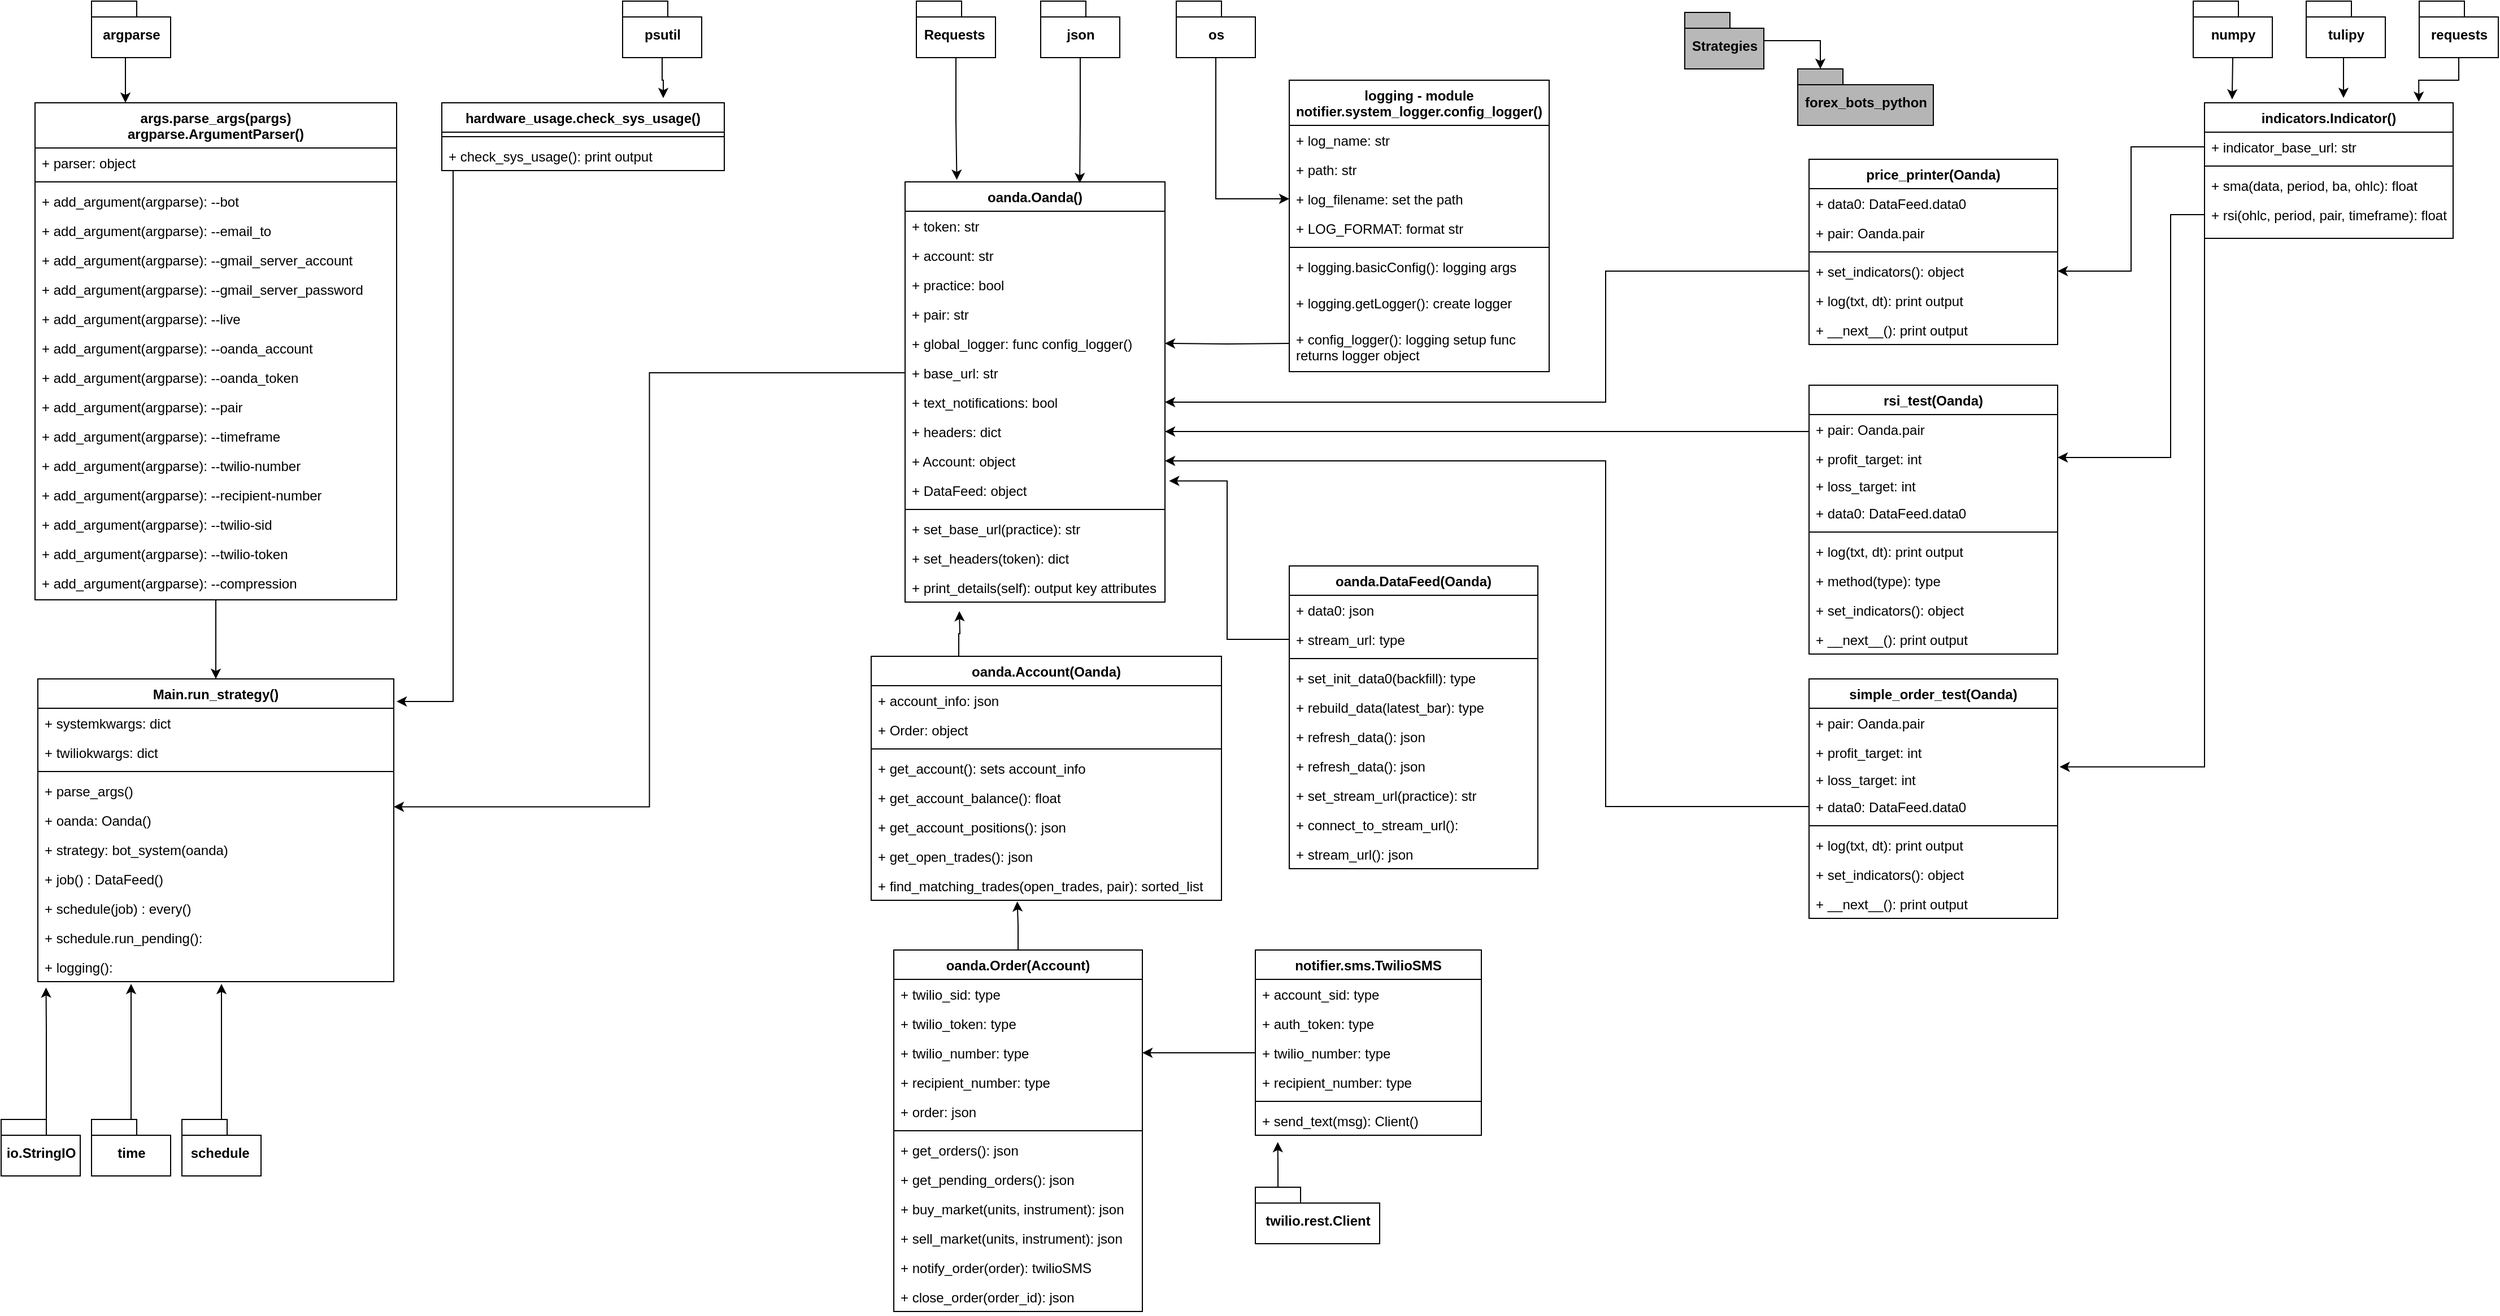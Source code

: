 <mxfile version="14.6.3" type="google"><diagram id="C5RBs43oDa-KdzZeNtuy" name="Page-1"><mxGraphModel dx="2556" dy="1050" grid="1" gridSize="10" guides="1" tooltips="1" connect="1" arrows="1" fold="1" page="1" pageScale="1" pageWidth="2336" pageHeight="1654" math="0" shadow="0"><root><mxCell id="WIyWlLk6GJQsqaUBKTNV-0"/><mxCell id="WIyWlLk6GJQsqaUBKTNV-1" parent="WIyWlLk6GJQsqaUBKTNV-0"/><mxCell id="vOyI57bqwgSprz76IEho-1" value="oanda.Oanda()" style="swimlane;fontStyle=1;align=center;verticalAlign=top;childLayout=stackLayout;horizontal=1;startSize=26;horizontalStack=0;resizeParent=1;resizeParentMax=0;resizeLast=0;collapsible=1;marginBottom=0;" vertex="1" parent="WIyWlLk6GJQsqaUBKTNV-1"><mxGeometry x="840" y="250" width="230" height="372" as="geometry"/></mxCell><mxCell id="vOyI57bqwgSprz76IEho-2" value="+ token: str" style="text;strokeColor=none;fillColor=none;align=left;verticalAlign=top;spacingLeft=4;spacingRight=4;overflow=hidden;rotatable=0;points=[[0,0.5],[1,0.5]];portConstraint=eastwest;" vertex="1" parent="vOyI57bqwgSprz76IEho-1"><mxGeometry y="26" width="230" height="26" as="geometry"/></mxCell><mxCell id="vOyI57bqwgSprz76IEho-5" value="+ account: str" style="text;strokeColor=none;fillColor=none;align=left;verticalAlign=top;spacingLeft=4;spacingRight=4;overflow=hidden;rotatable=0;points=[[0,0.5],[1,0.5]];portConstraint=eastwest;" vertex="1" parent="vOyI57bqwgSprz76IEho-1"><mxGeometry y="52" width="230" height="26" as="geometry"/></mxCell><mxCell id="vOyI57bqwgSprz76IEho-6" value="+ practice: bool" style="text;strokeColor=none;fillColor=none;align=left;verticalAlign=top;spacingLeft=4;spacingRight=4;overflow=hidden;rotatable=0;points=[[0,0.5],[1,0.5]];portConstraint=eastwest;" vertex="1" parent="vOyI57bqwgSprz76IEho-1"><mxGeometry y="78" width="230" height="26" as="geometry"/></mxCell><mxCell id="vOyI57bqwgSprz76IEho-7" value="+ pair: str" style="text;strokeColor=none;fillColor=none;align=left;verticalAlign=top;spacingLeft=4;spacingRight=4;overflow=hidden;rotatable=0;points=[[0,0.5],[1,0.5]];portConstraint=eastwest;" vertex="1" parent="vOyI57bqwgSprz76IEho-1"><mxGeometry y="104" width="230" height="26" as="geometry"/></mxCell><mxCell id="vOyI57bqwgSprz76IEho-8" value="+ global_logger: func config_logger()" style="text;strokeColor=none;fillColor=none;align=left;verticalAlign=top;spacingLeft=4;spacingRight=4;overflow=hidden;rotatable=0;points=[[0,0.5],[1,0.5]];portConstraint=eastwest;" vertex="1" parent="vOyI57bqwgSprz76IEho-1"><mxGeometry y="130" width="230" height="26" as="geometry"/></mxCell><mxCell id="vOyI57bqwgSprz76IEho-9" value="+ base_url: str" style="text;strokeColor=none;fillColor=none;align=left;verticalAlign=top;spacingLeft=4;spacingRight=4;overflow=hidden;rotatable=0;points=[[0,0.5],[1,0.5]];portConstraint=eastwest;" vertex="1" parent="vOyI57bqwgSprz76IEho-1"><mxGeometry y="156" width="230" height="26" as="geometry"/></mxCell><mxCell id="vOyI57bqwgSprz76IEho-49" value="+ text_notifications: bool" style="text;strokeColor=none;fillColor=none;align=left;verticalAlign=top;spacingLeft=4;spacingRight=4;overflow=hidden;rotatable=0;points=[[0,0.5],[1,0.5]];portConstraint=eastwest;" vertex="1" parent="vOyI57bqwgSprz76IEho-1"><mxGeometry y="182" width="230" height="26" as="geometry"/></mxCell><mxCell id="vOyI57bqwgSprz76IEho-12" value="+ headers: dict" style="text;strokeColor=none;fillColor=none;align=left;verticalAlign=top;spacingLeft=4;spacingRight=4;overflow=hidden;rotatable=0;points=[[0,0.5],[1,0.5]];portConstraint=eastwest;" vertex="1" parent="vOyI57bqwgSprz76IEho-1"><mxGeometry y="208" width="230" height="26" as="geometry"/></mxCell><mxCell id="vOyI57bqwgSprz76IEho-13" value="+ Account: object" style="text;strokeColor=none;fillColor=none;align=left;verticalAlign=top;spacingLeft=4;spacingRight=4;overflow=hidden;rotatable=0;points=[[0,0.5],[1,0.5]];portConstraint=eastwest;" vertex="1" parent="vOyI57bqwgSprz76IEho-1"><mxGeometry y="234" width="230" height="26" as="geometry"/></mxCell><mxCell id="vOyI57bqwgSprz76IEho-14" value="+ DataFeed: object" style="text;strokeColor=none;fillColor=none;align=left;verticalAlign=top;spacingLeft=4;spacingRight=4;overflow=hidden;rotatable=0;points=[[0,0.5],[1,0.5]];portConstraint=eastwest;" vertex="1" parent="vOyI57bqwgSprz76IEho-1"><mxGeometry y="260" width="230" height="26" as="geometry"/></mxCell><mxCell id="vOyI57bqwgSprz76IEho-3" value="" style="line;strokeWidth=1;fillColor=none;align=left;verticalAlign=middle;spacingTop=-1;spacingLeft=3;spacingRight=3;rotatable=0;labelPosition=right;points=[];portConstraint=eastwest;" vertex="1" parent="vOyI57bqwgSprz76IEho-1"><mxGeometry y="286" width="230" height="8" as="geometry"/></mxCell><mxCell id="vOyI57bqwgSprz76IEho-4" value="+ set_base_url(practice): str" style="text;strokeColor=none;fillColor=none;align=left;verticalAlign=top;spacingLeft=4;spacingRight=4;overflow=hidden;rotatable=0;points=[[0,0.5],[1,0.5]];portConstraint=eastwest;" vertex="1" parent="vOyI57bqwgSprz76IEho-1"><mxGeometry y="294" width="230" height="26" as="geometry"/></mxCell><mxCell id="vOyI57bqwgSprz76IEho-10" value="+ set_headers(token): dict" style="text;strokeColor=none;fillColor=none;align=left;verticalAlign=top;spacingLeft=4;spacingRight=4;overflow=hidden;rotatable=0;points=[[0,0.5],[1,0.5]];portConstraint=eastwest;" vertex="1" parent="vOyI57bqwgSprz76IEho-1"><mxGeometry y="320" width="230" height="26" as="geometry"/></mxCell><mxCell id="vOyI57bqwgSprz76IEho-11" value="+ print_details(self): output key attributes " style="text;strokeColor=none;fillColor=none;align=left;verticalAlign=top;spacingLeft=4;spacingRight=4;overflow=hidden;rotatable=0;points=[[0,0.5],[1,0.5]];portConstraint=eastwest;" vertex="1" parent="vOyI57bqwgSprz76IEho-1"><mxGeometry y="346" width="230" height="26" as="geometry"/></mxCell><mxCell id="vOyI57bqwgSprz76IEho-60" style="edgeStyle=orthogonalEdgeStyle;rounded=0;orthogonalLoop=1;jettySize=auto;html=1;entryX=0.199;entryY=-0.005;entryDx=0;entryDy=0;entryPerimeter=0;" edge="1" parent="WIyWlLk6GJQsqaUBKTNV-1" source="vOyI57bqwgSprz76IEho-15" target="vOyI57bqwgSprz76IEho-1"><mxGeometry relative="1" as="geometry"/></mxCell><mxCell id="vOyI57bqwgSprz76IEho-15" value="Requests&amp;nbsp;" style="shape=folder;fontStyle=1;spacingTop=10;tabWidth=40;tabHeight=14;tabPosition=left;html=1;" vertex="1" parent="WIyWlLk6GJQsqaUBKTNV-1"><mxGeometry x="850" y="90" width="70" height="50" as="geometry"/></mxCell><mxCell id="vOyI57bqwgSprz76IEho-59" style="edgeStyle=orthogonalEdgeStyle;rounded=0;orthogonalLoop=1;jettySize=auto;html=1;exitX=0.5;exitY=1;exitDx=0;exitDy=0;exitPerimeter=0;entryX=0.672;entryY=0.003;entryDx=0;entryDy=0;entryPerimeter=0;" edge="1" parent="WIyWlLk6GJQsqaUBKTNV-1" source="vOyI57bqwgSprz76IEho-17" target="vOyI57bqwgSprz76IEho-1"><mxGeometry relative="1" as="geometry"/></mxCell><mxCell id="vOyI57bqwgSprz76IEho-17" value="json" style="shape=folder;fontStyle=1;spacingTop=10;tabWidth=40;tabHeight=14;tabPosition=left;html=1;" vertex="1" parent="WIyWlLk6GJQsqaUBKTNV-1"><mxGeometry x="960" y="90" width="70" height="50" as="geometry"/></mxCell><mxCell id="vOyI57bqwgSprz76IEho-18" value="logging - module&#10;notifier.system_logger.config_logger()" style="swimlane;fontStyle=1;align=center;verticalAlign=top;childLayout=stackLayout;horizontal=1;startSize=40;horizontalStack=0;resizeParent=1;resizeParentMax=0;resizeLast=0;collapsible=1;marginBottom=0;" vertex="1" parent="WIyWlLk6GJQsqaUBKTNV-1"><mxGeometry x="1180" y="160" width="230" height="258" as="geometry"/></mxCell><mxCell id="vOyI57bqwgSprz76IEho-19" value="+ log_name: str" style="text;strokeColor=none;fillColor=none;align=left;verticalAlign=top;spacingLeft=4;spacingRight=4;overflow=hidden;rotatable=0;points=[[0,0.5],[1,0.5]];portConstraint=eastwest;" vertex="1" parent="vOyI57bqwgSprz76IEho-18"><mxGeometry y="40" width="230" height="26" as="geometry"/></mxCell><mxCell id="vOyI57bqwgSprz76IEho-22" value="+ path: str" style="text;strokeColor=none;fillColor=none;align=left;verticalAlign=top;spacingLeft=4;spacingRight=4;overflow=hidden;rotatable=0;points=[[0,0.5],[1,0.5]];portConstraint=eastwest;" vertex="1" parent="vOyI57bqwgSprz76IEho-18"><mxGeometry y="66" width="230" height="26" as="geometry"/></mxCell><mxCell id="vOyI57bqwgSprz76IEho-23" value="+ log_filename: set the path" style="text;strokeColor=none;fillColor=none;align=left;verticalAlign=top;spacingLeft=4;spacingRight=4;overflow=hidden;rotatable=0;points=[[0,0.5],[1,0.5]];portConstraint=eastwest;" vertex="1" parent="vOyI57bqwgSprz76IEho-18"><mxGeometry y="92" width="230" height="26" as="geometry"/></mxCell><mxCell id="vOyI57bqwgSprz76IEho-24" value="+ LOG_FORMAT: format str" style="text;strokeColor=none;fillColor=none;align=left;verticalAlign=top;spacingLeft=4;spacingRight=4;overflow=hidden;rotatable=0;points=[[0,0.5],[1,0.5]];portConstraint=eastwest;" vertex="1" parent="vOyI57bqwgSprz76IEho-18"><mxGeometry y="118" width="230" height="26" as="geometry"/></mxCell><mxCell id="vOyI57bqwgSprz76IEho-20" value="" style="line;strokeWidth=1;fillColor=none;align=left;verticalAlign=middle;spacingTop=-1;spacingLeft=3;spacingRight=3;rotatable=0;labelPosition=right;points=[];portConstraint=eastwest;" vertex="1" parent="vOyI57bqwgSprz76IEho-18"><mxGeometry y="144" width="230" height="8" as="geometry"/></mxCell><mxCell id="vOyI57bqwgSprz76IEho-21" value="+ logging.basicConfig(): logging args" style="text;strokeColor=none;fillColor=none;align=left;verticalAlign=top;spacingLeft=4;spacingRight=4;overflow=hidden;rotatable=0;points=[[0,0.5],[1,0.5]];portConstraint=eastwest;" vertex="1" parent="vOyI57bqwgSprz76IEho-18"><mxGeometry y="152" width="230" height="32" as="geometry"/></mxCell><mxCell id="vOyI57bqwgSprz76IEho-27" value="+ logging.getLogger(): create logger&#10;" style="text;strokeColor=none;fillColor=none;align=left;verticalAlign=top;spacingLeft=4;spacingRight=4;overflow=hidden;rotatable=0;points=[[0,0.5],[1,0.5]];portConstraint=eastwest;" vertex="1" parent="vOyI57bqwgSprz76IEho-18"><mxGeometry y="184" width="230" height="32" as="geometry"/></mxCell><mxCell id="vOyI57bqwgSprz76IEho-28" value="+ config_logger(): logging setup func&#10;returns logger object&#10;" style="text;strokeColor=none;fillColor=none;align=left;verticalAlign=top;spacingLeft=4;spacingRight=4;overflow=hidden;rotatable=0;points=[[0,0.5],[1,0.5]];portConstraint=eastwest;" vertex="1" parent="vOyI57bqwgSprz76IEho-18"><mxGeometry y="216" width="230" height="42" as="geometry"/></mxCell><mxCell id="vOyI57bqwgSprz76IEho-30" style="edgeStyle=orthogonalEdgeStyle;rounded=0;orthogonalLoop=1;jettySize=auto;html=1;exitX=0.5;exitY=1;exitDx=0;exitDy=0;exitPerimeter=0;entryX=0;entryY=0.5;entryDx=0;entryDy=0;" edge="1" parent="WIyWlLk6GJQsqaUBKTNV-1" source="vOyI57bqwgSprz76IEho-29" target="vOyI57bqwgSprz76IEho-23"><mxGeometry relative="1" as="geometry"/></mxCell><mxCell id="vOyI57bqwgSprz76IEho-29" value="os" style="shape=folder;fontStyle=1;spacingTop=10;tabWidth=40;tabHeight=14;tabPosition=left;html=1;" vertex="1" parent="WIyWlLk6GJQsqaUBKTNV-1"><mxGeometry x="1080" y="90" width="70" height="50" as="geometry"/></mxCell><mxCell id="vOyI57bqwgSprz76IEho-31" style="edgeStyle=orthogonalEdgeStyle;rounded=0;orthogonalLoop=1;jettySize=auto;html=1;entryX=1;entryY=0.5;entryDx=0;entryDy=0;" edge="1" parent="WIyWlLk6GJQsqaUBKTNV-1" target="vOyI57bqwgSprz76IEho-8"><mxGeometry relative="1" as="geometry"><mxPoint x="1180" y="393" as="sourcePoint"/></mxGeometry></mxCell><mxCell id="vOyI57bqwgSprz76IEho-76" style="edgeStyle=orthogonalEdgeStyle;rounded=0;orthogonalLoop=1;jettySize=auto;html=1;exitX=0.25;exitY=0;exitDx=0;exitDy=0;" edge="1" parent="WIyWlLk6GJQsqaUBKTNV-1" source="vOyI57bqwgSprz76IEho-32"><mxGeometry relative="1" as="geometry"><mxPoint x="888" y="630" as="targetPoint"/></mxGeometry></mxCell><mxCell id="vOyI57bqwgSprz76IEho-32" value="oanda.Account(Oanda)" style="swimlane;fontStyle=1;align=center;verticalAlign=top;childLayout=stackLayout;horizontal=1;startSize=26;horizontalStack=0;resizeParent=1;resizeParentMax=0;resizeLast=0;collapsible=1;marginBottom=0;" vertex="1" parent="WIyWlLk6GJQsqaUBKTNV-1"><mxGeometry x="810" y="670" width="310" height="216" as="geometry"/></mxCell><mxCell id="vOyI57bqwgSprz76IEho-33" value="+ account_info: json" style="text;strokeColor=none;fillColor=none;align=left;verticalAlign=top;spacingLeft=4;spacingRight=4;overflow=hidden;rotatable=0;points=[[0,0.5],[1,0.5]];portConstraint=eastwest;" vertex="1" parent="vOyI57bqwgSprz76IEho-32"><mxGeometry y="26" width="310" height="26" as="geometry"/></mxCell><mxCell id="vOyI57bqwgSprz76IEho-43" value="+ Order: object" style="text;strokeColor=none;fillColor=none;align=left;verticalAlign=top;spacingLeft=4;spacingRight=4;overflow=hidden;rotatable=0;points=[[0,0.5],[1,0.5]];portConstraint=eastwest;" vertex="1" parent="vOyI57bqwgSprz76IEho-32"><mxGeometry y="52" width="310" height="26" as="geometry"/></mxCell><mxCell id="vOyI57bqwgSprz76IEho-34" value="" style="line;strokeWidth=1;fillColor=none;align=left;verticalAlign=middle;spacingTop=-1;spacingLeft=3;spacingRight=3;rotatable=0;labelPosition=right;points=[];portConstraint=eastwest;" vertex="1" parent="vOyI57bqwgSprz76IEho-32"><mxGeometry y="78" width="310" height="8" as="geometry"/></mxCell><mxCell id="vOyI57bqwgSprz76IEho-35" value="+ get_account(): sets account_info" style="text;strokeColor=none;fillColor=none;align=left;verticalAlign=top;spacingLeft=4;spacingRight=4;overflow=hidden;rotatable=0;points=[[0,0.5],[1,0.5]];portConstraint=eastwest;" vertex="1" parent="vOyI57bqwgSprz76IEho-32"><mxGeometry y="86" width="310" height="26" as="geometry"/></mxCell><mxCell id="vOyI57bqwgSprz76IEho-38" value="+ get_account_balance(): float" style="text;strokeColor=none;fillColor=none;align=left;verticalAlign=top;spacingLeft=4;spacingRight=4;overflow=hidden;rotatable=0;points=[[0,0.5],[1,0.5]];portConstraint=eastwest;" vertex="1" parent="vOyI57bqwgSprz76IEho-32"><mxGeometry y="112" width="310" height="26" as="geometry"/></mxCell><mxCell id="vOyI57bqwgSprz76IEho-39" value="+ get_account_positions(): json" style="text;strokeColor=none;fillColor=none;align=left;verticalAlign=top;spacingLeft=4;spacingRight=4;overflow=hidden;rotatable=0;points=[[0,0.5],[1,0.5]];portConstraint=eastwest;" vertex="1" parent="vOyI57bqwgSprz76IEho-32"><mxGeometry y="138" width="310" height="26" as="geometry"/></mxCell><mxCell id="vOyI57bqwgSprz76IEho-40" value="+ get_open_trades(): json" style="text;strokeColor=none;fillColor=none;align=left;verticalAlign=top;spacingLeft=4;spacingRight=4;overflow=hidden;rotatable=0;points=[[0,0.5],[1,0.5]];portConstraint=eastwest;" vertex="1" parent="vOyI57bqwgSprz76IEho-32"><mxGeometry y="164" width="310" height="26" as="geometry"/></mxCell><mxCell id="vOyI57bqwgSprz76IEho-41" value="+ find_matching_trades(open_trades, pair): sorted_list" style="text;strokeColor=none;fillColor=none;align=left;verticalAlign=top;spacingLeft=4;spacingRight=4;overflow=hidden;rotatable=0;points=[[0,0.5],[1,0.5]];portConstraint=eastwest;" vertex="1" parent="vOyI57bqwgSprz76IEho-32"><mxGeometry y="190" width="310" height="26" as="geometry"/></mxCell><mxCell id="vOyI57bqwgSprz76IEho-61" style="edgeStyle=orthogonalEdgeStyle;rounded=0;orthogonalLoop=1;jettySize=auto;html=1;entryX=0.417;entryY=1.038;entryDx=0;entryDy=0;entryPerimeter=0;" edge="1" parent="WIyWlLk6GJQsqaUBKTNV-1" source="vOyI57bqwgSprz76IEho-45" target="vOyI57bqwgSprz76IEho-41"><mxGeometry relative="1" as="geometry"/></mxCell><mxCell id="vOyI57bqwgSprz76IEho-45" value="oanda.Order(Account)" style="swimlane;fontStyle=1;align=center;verticalAlign=top;childLayout=stackLayout;horizontal=1;startSize=26;horizontalStack=0;resizeParent=1;resizeParentMax=0;resizeLast=0;collapsible=1;marginBottom=0;" vertex="1" parent="WIyWlLk6GJQsqaUBKTNV-1"><mxGeometry x="830" y="930" width="220" height="320" as="geometry"/></mxCell><mxCell id="vOyI57bqwgSprz76IEho-46" value="+ twilio_sid: type" style="text;strokeColor=none;fillColor=none;align=left;verticalAlign=top;spacingLeft=4;spacingRight=4;overflow=hidden;rotatable=0;points=[[0,0.5],[1,0.5]];portConstraint=eastwest;" vertex="1" parent="vOyI57bqwgSprz76IEho-45"><mxGeometry y="26" width="220" height="26" as="geometry"/></mxCell><mxCell id="vOyI57bqwgSprz76IEho-50" value="+ twilio_token: type" style="text;strokeColor=none;fillColor=none;align=left;verticalAlign=top;spacingLeft=4;spacingRight=4;overflow=hidden;rotatable=0;points=[[0,0.5],[1,0.5]];portConstraint=eastwest;" vertex="1" parent="vOyI57bqwgSprz76IEho-45"><mxGeometry y="52" width="220" height="26" as="geometry"/></mxCell><mxCell id="vOyI57bqwgSprz76IEho-51" value="+ twilio_number: type" style="text;strokeColor=none;fillColor=none;align=left;verticalAlign=top;spacingLeft=4;spacingRight=4;overflow=hidden;rotatable=0;points=[[0,0.5],[1,0.5]];portConstraint=eastwest;" vertex="1" parent="vOyI57bqwgSprz76IEho-45"><mxGeometry y="78" width="220" height="26" as="geometry"/></mxCell><mxCell id="vOyI57bqwgSprz76IEho-52" value="+ recipient_number: type" style="text;strokeColor=none;fillColor=none;align=left;verticalAlign=top;spacingLeft=4;spacingRight=4;overflow=hidden;rotatable=0;points=[[0,0.5],[1,0.5]];portConstraint=eastwest;" vertex="1" parent="vOyI57bqwgSprz76IEho-45"><mxGeometry y="104" width="220" height="26" as="geometry"/></mxCell><mxCell id="vOyI57bqwgSprz76IEho-53" value="+ order: json" style="text;strokeColor=none;fillColor=none;align=left;verticalAlign=top;spacingLeft=4;spacingRight=4;overflow=hidden;rotatable=0;points=[[0,0.5],[1,0.5]];portConstraint=eastwest;" vertex="1" parent="vOyI57bqwgSprz76IEho-45"><mxGeometry y="130" width="220" height="26" as="geometry"/></mxCell><mxCell id="vOyI57bqwgSprz76IEho-47" value="" style="line;strokeWidth=1;fillColor=none;align=left;verticalAlign=middle;spacingTop=-1;spacingLeft=3;spacingRight=3;rotatable=0;labelPosition=right;points=[];portConstraint=eastwest;" vertex="1" parent="vOyI57bqwgSprz76IEho-45"><mxGeometry y="156" width="220" height="8" as="geometry"/></mxCell><mxCell id="vOyI57bqwgSprz76IEho-48" value="+ get_orders(): json" style="text;strokeColor=none;fillColor=none;align=left;verticalAlign=top;spacingLeft=4;spacingRight=4;overflow=hidden;rotatable=0;points=[[0,0.5],[1,0.5]];portConstraint=eastwest;" vertex="1" parent="vOyI57bqwgSprz76IEho-45"><mxGeometry y="164" width="220" height="26" as="geometry"/></mxCell><mxCell id="vOyI57bqwgSprz76IEho-54" value="+ get_pending_orders(): json" style="text;strokeColor=none;fillColor=none;align=left;verticalAlign=top;spacingLeft=4;spacingRight=4;overflow=hidden;rotatable=0;points=[[0,0.5],[1,0.5]];portConstraint=eastwest;" vertex="1" parent="vOyI57bqwgSprz76IEho-45"><mxGeometry y="190" width="220" height="26" as="geometry"/></mxCell><mxCell id="vOyI57bqwgSprz76IEho-55" value="+ buy_market(units, instrument): json" style="text;strokeColor=none;fillColor=none;align=left;verticalAlign=top;spacingLeft=4;spacingRight=4;overflow=hidden;rotatable=0;points=[[0,0.5],[1,0.5]];portConstraint=eastwest;" vertex="1" parent="vOyI57bqwgSprz76IEho-45"><mxGeometry y="216" width="220" height="26" as="geometry"/></mxCell><mxCell id="vOyI57bqwgSprz76IEho-56" value="+ sell_market(units, instrument): json" style="text;strokeColor=none;fillColor=none;align=left;verticalAlign=top;spacingLeft=4;spacingRight=4;overflow=hidden;rotatable=0;points=[[0,0.5],[1,0.5]];portConstraint=eastwest;" vertex="1" parent="vOyI57bqwgSprz76IEho-45"><mxGeometry y="242" width="220" height="26" as="geometry"/></mxCell><mxCell id="vOyI57bqwgSprz76IEho-57" value="+ notify_order(order): twilioSMS" style="text;strokeColor=none;fillColor=none;align=left;verticalAlign=top;spacingLeft=4;spacingRight=4;overflow=hidden;rotatable=0;points=[[0,0.5],[1,0.5]];portConstraint=eastwest;" vertex="1" parent="vOyI57bqwgSprz76IEho-45"><mxGeometry y="268" width="220" height="26" as="geometry"/></mxCell><mxCell id="vOyI57bqwgSprz76IEho-58" value="+ close_order(order_id): json" style="text;strokeColor=none;fillColor=none;align=left;verticalAlign=top;spacingLeft=4;spacingRight=4;overflow=hidden;rotatable=0;points=[[0,0.5],[1,0.5]];portConstraint=eastwest;" vertex="1" parent="vOyI57bqwgSprz76IEho-45"><mxGeometry y="294" width="220" height="26" as="geometry"/></mxCell><mxCell id="vOyI57bqwgSprz76IEho-62" value="notifier.sms.TwilioSMS" style="swimlane;fontStyle=1;align=center;verticalAlign=top;childLayout=stackLayout;horizontal=1;startSize=26;horizontalStack=0;resizeParent=1;resizeParentMax=0;resizeLast=0;collapsible=1;marginBottom=0;" vertex="1" parent="WIyWlLk6GJQsqaUBKTNV-1"><mxGeometry x="1150" y="930" width="200" height="164" as="geometry"/></mxCell><mxCell id="vOyI57bqwgSprz76IEho-63" value="+ account_sid: type" style="text;strokeColor=none;fillColor=none;align=left;verticalAlign=top;spacingLeft=4;spacingRight=4;overflow=hidden;rotatable=0;points=[[0,0.5],[1,0.5]];portConstraint=eastwest;" vertex="1" parent="vOyI57bqwgSprz76IEho-62"><mxGeometry y="26" width="200" height="26" as="geometry"/></mxCell><mxCell id="vOyI57bqwgSprz76IEho-66" value="+ auth_token: type" style="text;strokeColor=none;fillColor=none;align=left;verticalAlign=top;spacingLeft=4;spacingRight=4;overflow=hidden;rotatable=0;points=[[0,0.5],[1,0.5]];portConstraint=eastwest;" vertex="1" parent="vOyI57bqwgSprz76IEho-62"><mxGeometry y="52" width="200" height="26" as="geometry"/></mxCell><mxCell id="vOyI57bqwgSprz76IEho-67" value="+ twilio_number: type" style="text;strokeColor=none;fillColor=none;align=left;verticalAlign=top;spacingLeft=4;spacingRight=4;overflow=hidden;rotatable=0;points=[[0,0.5],[1,0.5]];portConstraint=eastwest;" vertex="1" parent="vOyI57bqwgSprz76IEho-62"><mxGeometry y="78" width="200" height="26" as="geometry"/></mxCell><mxCell id="vOyI57bqwgSprz76IEho-68" value="+ recipient_number: type" style="text;strokeColor=none;fillColor=none;align=left;verticalAlign=top;spacingLeft=4;spacingRight=4;overflow=hidden;rotatable=0;points=[[0,0.5],[1,0.5]];portConstraint=eastwest;" vertex="1" parent="vOyI57bqwgSprz76IEho-62"><mxGeometry y="104" width="200" height="26" as="geometry"/></mxCell><mxCell id="vOyI57bqwgSprz76IEho-64" value="" style="line;strokeWidth=1;fillColor=none;align=left;verticalAlign=middle;spacingTop=-1;spacingLeft=3;spacingRight=3;rotatable=0;labelPosition=right;points=[];portConstraint=eastwest;" vertex="1" parent="vOyI57bqwgSprz76IEho-62"><mxGeometry y="130" width="200" height="8" as="geometry"/></mxCell><mxCell id="vOyI57bqwgSprz76IEho-65" value="+ send_text(msg): Client()" style="text;strokeColor=none;fillColor=none;align=left;verticalAlign=top;spacingLeft=4;spacingRight=4;overflow=hidden;rotatable=0;points=[[0,0.5],[1,0.5]];portConstraint=eastwest;" vertex="1" parent="vOyI57bqwgSprz76IEho-62"><mxGeometry y="138" width="200" height="26" as="geometry"/></mxCell><mxCell id="vOyI57bqwgSprz76IEho-70" style="edgeStyle=orthogonalEdgeStyle;rounded=0;orthogonalLoop=1;jettySize=auto;html=1;exitX=0;exitY=0;exitDx=20;exitDy=0;exitPerimeter=0;" edge="1" parent="WIyWlLk6GJQsqaUBKTNV-1" source="vOyI57bqwgSprz76IEho-69"><mxGeometry relative="1" as="geometry"><mxPoint x="1169.8" y="1100" as="targetPoint"/></mxGeometry></mxCell><mxCell id="vOyI57bqwgSprz76IEho-69" value="twilio.rest.Client" style="shape=folder;fontStyle=1;spacingTop=10;tabWidth=40;tabHeight=14;tabPosition=left;html=1;" vertex="1" parent="WIyWlLk6GJQsqaUBKTNV-1"><mxGeometry x="1150" y="1140" width="110" height="50" as="geometry"/></mxCell><mxCell id="vOyI57bqwgSprz76IEho-71" style="edgeStyle=orthogonalEdgeStyle;rounded=0;orthogonalLoop=1;jettySize=auto;html=1;entryX=1;entryY=0.5;entryDx=0;entryDy=0;" edge="1" parent="WIyWlLk6GJQsqaUBKTNV-1" source="vOyI57bqwgSprz76IEho-67" target="vOyI57bqwgSprz76IEho-51"><mxGeometry relative="1" as="geometry"/></mxCell><mxCell id="vOyI57bqwgSprz76IEho-72" value="oanda.DataFeed(Oanda)" style="swimlane;fontStyle=1;align=center;verticalAlign=top;childLayout=stackLayout;horizontal=1;startSize=26;horizontalStack=0;resizeParent=1;resizeParentMax=0;resizeLast=0;collapsible=1;marginBottom=0;" vertex="1" parent="WIyWlLk6GJQsqaUBKTNV-1"><mxGeometry x="1180" y="590" width="220" height="268" as="geometry"/></mxCell><mxCell id="vOyI57bqwgSprz76IEho-73" value="+ data0: json" style="text;strokeColor=none;fillColor=none;align=left;verticalAlign=top;spacingLeft=4;spacingRight=4;overflow=hidden;rotatable=0;points=[[0,0.5],[1,0.5]];portConstraint=eastwest;" vertex="1" parent="vOyI57bqwgSprz76IEho-72"><mxGeometry y="26" width="220" height="26" as="geometry"/></mxCell><mxCell id="vOyI57bqwgSprz76IEho-77" value="+ stream_url: type" style="text;strokeColor=none;fillColor=none;align=left;verticalAlign=top;spacingLeft=4;spacingRight=4;overflow=hidden;rotatable=0;points=[[0,0.5],[1,0.5]];portConstraint=eastwest;" vertex="1" parent="vOyI57bqwgSprz76IEho-72"><mxGeometry y="52" width="220" height="26" as="geometry"/></mxCell><mxCell id="vOyI57bqwgSprz76IEho-74" value="" style="line;strokeWidth=1;fillColor=none;align=left;verticalAlign=middle;spacingTop=-1;spacingLeft=3;spacingRight=3;rotatable=0;labelPosition=right;points=[];portConstraint=eastwest;" vertex="1" parent="vOyI57bqwgSprz76IEho-72"><mxGeometry y="78" width="220" height="8" as="geometry"/></mxCell><mxCell id="vOyI57bqwgSprz76IEho-75" value="+ set_init_data0(backfill): type" style="text;strokeColor=none;fillColor=none;align=left;verticalAlign=top;spacingLeft=4;spacingRight=4;overflow=hidden;rotatable=0;points=[[0,0.5],[1,0.5]];portConstraint=eastwest;" vertex="1" parent="vOyI57bqwgSprz76IEho-72"><mxGeometry y="86" width="220" height="26" as="geometry"/></mxCell><mxCell id="vOyI57bqwgSprz76IEho-78" value="+ rebuild_data(latest_bar): type" style="text;strokeColor=none;fillColor=none;align=left;verticalAlign=top;spacingLeft=4;spacingRight=4;overflow=hidden;rotatable=0;points=[[0,0.5],[1,0.5]];portConstraint=eastwest;" vertex="1" parent="vOyI57bqwgSprz76IEho-72"><mxGeometry y="112" width="220" height="26" as="geometry"/></mxCell><mxCell id="vOyI57bqwgSprz76IEho-79" value="+ refresh_data(): json" style="text;strokeColor=none;fillColor=none;align=left;verticalAlign=top;spacingLeft=4;spacingRight=4;overflow=hidden;rotatable=0;points=[[0,0.5],[1,0.5]];portConstraint=eastwest;" vertex="1" parent="vOyI57bqwgSprz76IEho-72"><mxGeometry y="138" width="220" height="26" as="geometry"/></mxCell><mxCell id="vOyI57bqwgSprz76IEho-80" value="+ refresh_data(): json" style="text;strokeColor=none;fillColor=none;align=left;verticalAlign=top;spacingLeft=4;spacingRight=4;overflow=hidden;rotatable=0;points=[[0,0.5],[1,0.5]];portConstraint=eastwest;" vertex="1" parent="vOyI57bqwgSprz76IEho-72"><mxGeometry y="164" width="220" height="26" as="geometry"/></mxCell><mxCell id="vOyI57bqwgSprz76IEho-81" value="+ set_stream_url(practice): str" style="text;strokeColor=none;fillColor=none;align=left;verticalAlign=top;spacingLeft=4;spacingRight=4;overflow=hidden;rotatable=0;points=[[0,0.5],[1,0.5]];portConstraint=eastwest;" vertex="1" parent="vOyI57bqwgSprz76IEho-72"><mxGeometry y="190" width="220" height="26" as="geometry"/></mxCell><mxCell id="vOyI57bqwgSprz76IEho-82" value="+ connect_to_stream_url():" style="text;strokeColor=none;fillColor=none;align=left;verticalAlign=top;spacingLeft=4;spacingRight=4;overflow=hidden;rotatable=0;points=[[0,0.5],[1,0.5]];portConstraint=eastwest;" vertex="1" parent="vOyI57bqwgSprz76IEho-72"><mxGeometry y="216" width="220" height="26" as="geometry"/></mxCell><mxCell id="vOyI57bqwgSprz76IEho-83" value="+ stream_url(): json" style="text;strokeColor=none;fillColor=none;align=left;verticalAlign=top;spacingLeft=4;spacingRight=4;overflow=hidden;rotatable=0;points=[[0,0.5],[1,0.5]];portConstraint=eastwest;" vertex="1" parent="vOyI57bqwgSprz76IEho-72"><mxGeometry y="242" width="220" height="26" as="geometry"/></mxCell><mxCell id="vOyI57bqwgSprz76IEho-84" style="edgeStyle=orthogonalEdgeStyle;rounded=0;orthogonalLoop=1;jettySize=auto;html=1;exitX=0;exitY=0.5;exitDx=0;exitDy=0;entryX=1.016;entryY=0.182;entryDx=0;entryDy=0;entryPerimeter=0;" edge="1" parent="WIyWlLk6GJQsqaUBKTNV-1" source="vOyI57bqwgSprz76IEho-77" target="vOyI57bqwgSprz76IEho-14"><mxGeometry relative="1" as="geometry"/></mxCell><mxCell id="vOyI57bqwgSprz76IEho-85" value="indicators.Indicator()" style="swimlane;fontStyle=1;align=center;verticalAlign=top;childLayout=stackLayout;horizontal=1;startSize=26;horizontalStack=0;resizeParent=1;resizeParentMax=0;resizeLast=0;collapsible=1;marginBottom=0;" vertex="1" parent="WIyWlLk6GJQsqaUBKTNV-1"><mxGeometry x="1990" y="180" width="220" height="120" as="geometry"/></mxCell><mxCell id="vOyI57bqwgSprz76IEho-86" value="+ indicator_base_url: str" style="text;strokeColor=none;fillColor=none;align=left;verticalAlign=top;spacingLeft=4;spacingRight=4;overflow=hidden;rotatable=0;points=[[0,0.5],[1,0.5]];portConstraint=eastwest;" vertex="1" parent="vOyI57bqwgSprz76IEho-85"><mxGeometry y="26" width="220" height="26" as="geometry"/></mxCell><mxCell id="vOyI57bqwgSprz76IEho-87" value="" style="line;strokeWidth=1;fillColor=none;align=left;verticalAlign=middle;spacingTop=-1;spacingLeft=3;spacingRight=3;rotatable=0;labelPosition=right;points=[];portConstraint=eastwest;" vertex="1" parent="vOyI57bqwgSprz76IEho-85"><mxGeometry y="52" width="220" height="8" as="geometry"/></mxCell><mxCell id="vOyI57bqwgSprz76IEho-88" value="+ sma(data, period, ba, ohlc): float" style="text;strokeColor=none;fillColor=none;align=left;verticalAlign=top;spacingLeft=4;spacingRight=4;overflow=hidden;rotatable=0;points=[[0,0.5],[1,0.5]];portConstraint=eastwest;" vertex="1" parent="vOyI57bqwgSprz76IEho-85"><mxGeometry y="60" width="220" height="26" as="geometry"/></mxCell><mxCell id="vOyI57bqwgSprz76IEho-89" value="+ rsi(ohlc, period, pair, timeframe): float" style="text;strokeColor=none;fillColor=none;align=left;verticalAlign=top;spacingLeft=4;spacingRight=4;overflow=hidden;rotatable=0;points=[[0,0.5],[1,0.5]];portConstraint=eastwest;" vertex="1" parent="vOyI57bqwgSprz76IEho-85"><mxGeometry y="86" width="220" height="34" as="geometry"/></mxCell><mxCell id="vOyI57bqwgSprz76IEho-93" style="edgeStyle=orthogonalEdgeStyle;rounded=0;orthogonalLoop=1;jettySize=auto;html=1;exitX=0.5;exitY=1;exitDx=0;exitDy=0;exitPerimeter=0;entryX=0.111;entryY=-0.025;entryDx=0;entryDy=0;entryPerimeter=0;" edge="1" parent="WIyWlLk6GJQsqaUBKTNV-1" source="vOyI57bqwgSprz76IEho-90" target="vOyI57bqwgSprz76IEho-85"><mxGeometry relative="1" as="geometry"/></mxCell><mxCell id="vOyI57bqwgSprz76IEho-90" value="numpy" style="shape=folder;fontStyle=1;spacingTop=10;tabWidth=40;tabHeight=14;tabPosition=left;html=1;" vertex="1" parent="WIyWlLk6GJQsqaUBKTNV-1"><mxGeometry x="1980" y="90" width="70" height="50" as="geometry"/></mxCell><mxCell id="vOyI57bqwgSprz76IEho-94" style="edgeStyle=orthogonalEdgeStyle;rounded=0;orthogonalLoop=1;jettySize=auto;html=1;exitX=0.5;exitY=1;exitDx=0;exitDy=0;exitPerimeter=0;entryX=0.559;entryY=-0.036;entryDx=0;entryDy=0;entryPerimeter=0;" edge="1" parent="WIyWlLk6GJQsqaUBKTNV-1" source="vOyI57bqwgSprz76IEho-91" target="vOyI57bqwgSprz76IEho-85"><mxGeometry relative="1" as="geometry"/></mxCell><mxCell id="vOyI57bqwgSprz76IEho-91" value="tulipy" style="shape=folder;fontStyle=1;spacingTop=10;tabWidth=40;tabHeight=14;tabPosition=left;html=1;" vertex="1" parent="WIyWlLk6GJQsqaUBKTNV-1"><mxGeometry x="2080" y="90" width="70" height="50" as="geometry"/></mxCell><mxCell id="vOyI57bqwgSprz76IEho-95" style="edgeStyle=orthogonalEdgeStyle;rounded=0;orthogonalLoop=1;jettySize=auto;html=1;entryX=0.862;entryY=-0.007;entryDx=0;entryDy=0;entryPerimeter=0;" edge="1" parent="WIyWlLk6GJQsqaUBKTNV-1" source="vOyI57bqwgSprz76IEho-92" target="vOyI57bqwgSprz76IEho-85"><mxGeometry relative="1" as="geometry"/></mxCell><mxCell id="vOyI57bqwgSprz76IEho-92" value="requests" style="shape=folder;fontStyle=1;spacingTop=10;tabWidth=40;tabHeight=14;tabPosition=left;html=1;" vertex="1" parent="WIyWlLk6GJQsqaUBKTNV-1"><mxGeometry x="2180" y="90" width="70" height="50" as="geometry"/></mxCell><mxCell id="vOyI57bqwgSprz76IEho-140" value="forex_bots_python" style="shape=folder;fontStyle=1;spacingTop=10;tabWidth=40;tabHeight=14;tabPosition=left;html=1;fillColor=#B5B5B5;" vertex="1" parent="WIyWlLk6GJQsqaUBKTNV-1"><mxGeometry x="1630" y="150" width="120" height="50" as="geometry"/></mxCell><mxCell id="vOyI57bqwgSprz76IEho-142" style="edgeStyle=orthogonalEdgeStyle;rounded=0;orthogonalLoop=1;jettySize=auto;html=1;entryX=0;entryY=0;entryDx=20;entryDy=0;entryPerimeter=0;" edge="1" parent="WIyWlLk6GJQsqaUBKTNV-1" source="vOyI57bqwgSprz76IEho-141" target="vOyI57bqwgSprz76IEho-140"><mxGeometry relative="1" as="geometry"/></mxCell><mxCell id="vOyI57bqwgSprz76IEho-141" value="Strategies" style="shape=folder;fontStyle=1;spacingTop=10;tabWidth=40;tabHeight=14;tabPosition=left;html=1;fillColor=#B8B8B8;" vertex="1" parent="WIyWlLk6GJQsqaUBKTNV-1"><mxGeometry x="1530" y="100" width="70" height="50" as="geometry"/></mxCell><mxCell id="vOyI57bqwgSprz76IEho-155" value="price_printer(Oanda)" style="swimlane;fontStyle=1;align=center;verticalAlign=top;childLayout=stackLayout;horizontal=1;startSize=26;horizontalStack=0;resizeParent=1;resizeParentMax=0;resizeLast=0;collapsible=1;marginBottom=0;fillColor=none;" vertex="1" parent="WIyWlLk6GJQsqaUBKTNV-1"><mxGeometry x="1640" y="230" width="220" height="164" as="geometry"/></mxCell><mxCell id="vOyI57bqwgSprz76IEho-156" value="+ data0: DataFeed.data0" style="text;strokeColor=none;fillColor=none;align=left;verticalAlign=top;spacingLeft=4;spacingRight=4;overflow=hidden;rotatable=0;points=[[0,0.5],[1,0.5]];portConstraint=eastwest;" vertex="1" parent="vOyI57bqwgSprz76IEho-155"><mxGeometry y="26" width="220" height="26" as="geometry"/></mxCell><mxCell id="vOyI57bqwgSprz76IEho-159" value="+ pair: Oanda.pair" style="text;strokeColor=none;fillColor=none;align=left;verticalAlign=top;spacingLeft=4;spacingRight=4;overflow=hidden;rotatable=0;points=[[0,0.5],[1,0.5]];portConstraint=eastwest;" vertex="1" parent="vOyI57bqwgSprz76IEho-155"><mxGeometry y="52" width="220" height="26" as="geometry"/></mxCell><mxCell id="vOyI57bqwgSprz76IEho-157" value="" style="line;strokeWidth=1;fillColor=none;align=left;verticalAlign=middle;spacingTop=-1;spacingLeft=3;spacingRight=3;rotatable=0;labelPosition=right;points=[];portConstraint=eastwest;" vertex="1" parent="vOyI57bqwgSprz76IEho-155"><mxGeometry y="78" width="220" height="8" as="geometry"/></mxCell><mxCell id="vOyI57bqwgSprz76IEho-158" value="+ set_indicators(): object" style="text;strokeColor=none;fillColor=none;align=left;verticalAlign=top;spacingLeft=4;spacingRight=4;overflow=hidden;rotatable=0;points=[[0,0.5],[1,0.5]];portConstraint=eastwest;" vertex="1" parent="vOyI57bqwgSprz76IEho-155"><mxGeometry y="86" width="220" height="26" as="geometry"/></mxCell><mxCell id="vOyI57bqwgSprz76IEho-160" value="+ log(txt, dt): print output" style="text;strokeColor=none;fillColor=none;align=left;verticalAlign=top;spacingLeft=4;spacingRight=4;overflow=hidden;rotatable=0;points=[[0,0.5],[1,0.5]];portConstraint=eastwest;" vertex="1" parent="vOyI57bqwgSprz76IEho-155"><mxGeometry y="112" width="220" height="26" as="geometry"/></mxCell><mxCell id="vOyI57bqwgSprz76IEho-161" value="+ __next__(): print output" style="text;strokeColor=none;fillColor=none;align=left;verticalAlign=top;spacingLeft=4;spacingRight=4;overflow=hidden;rotatable=0;points=[[0,0.5],[1,0.5]];portConstraint=eastwest;" vertex="1" parent="vOyI57bqwgSprz76IEho-155"><mxGeometry y="138" width="220" height="26" as="geometry"/></mxCell><mxCell id="vOyI57bqwgSprz76IEho-162" style="edgeStyle=orthogonalEdgeStyle;rounded=0;orthogonalLoop=1;jettySize=auto;html=1;entryX=1;entryY=0.5;entryDx=0;entryDy=0;" edge="1" parent="WIyWlLk6GJQsqaUBKTNV-1" source="vOyI57bqwgSprz76IEho-86" target="vOyI57bqwgSprz76IEho-158"><mxGeometry relative="1" as="geometry"/></mxCell><mxCell id="vOyI57bqwgSprz76IEho-163" style="edgeStyle=orthogonalEdgeStyle;rounded=0;orthogonalLoop=1;jettySize=auto;html=1;entryX=1;entryY=0.5;entryDx=0;entryDy=0;" edge="1" parent="WIyWlLk6GJQsqaUBKTNV-1" source="vOyI57bqwgSprz76IEho-158" target="vOyI57bqwgSprz76IEho-49"><mxGeometry relative="1" as="geometry"><Array as="points"><mxPoint x="1460" y="329"/><mxPoint x="1460" y="445"/></Array></mxGeometry></mxCell><mxCell id="vOyI57bqwgSprz76IEho-188" style="edgeStyle=orthogonalEdgeStyle;rounded=0;orthogonalLoop=1;jettySize=auto;html=1;entryX=1;entryY=0.5;entryDx=0;entryDy=0;" edge="1" parent="WIyWlLk6GJQsqaUBKTNV-1" source="vOyI57bqwgSprz76IEho-164" target="vOyI57bqwgSprz76IEho-12"><mxGeometry relative="1" as="geometry"><Array as="points"><mxPoint x="1500" y="471"/><mxPoint x="1500" y="471"/></Array></mxGeometry></mxCell><mxCell id="vOyI57bqwgSprz76IEho-164" value="rsi_test(Oanda)" style="swimlane;fontStyle=1;align=center;verticalAlign=top;childLayout=stackLayout;horizontal=1;startSize=26;horizontalStack=0;resizeParent=1;resizeParentMax=0;resizeLast=0;collapsible=1;marginBottom=0;fillColor=none;" vertex="1" parent="WIyWlLk6GJQsqaUBKTNV-1"><mxGeometry x="1640" y="430" width="220" height="238" as="geometry"/></mxCell><mxCell id="vOyI57bqwgSprz76IEho-169" value="+ pair: Oanda.pair" style="text;strokeColor=none;fillColor=none;align=left;verticalAlign=top;spacingLeft=4;spacingRight=4;overflow=hidden;rotatable=0;points=[[0,0.5],[1,0.5]];portConstraint=eastwest;" vertex="1" parent="vOyI57bqwgSprz76IEho-164"><mxGeometry y="26" width="220" height="26" as="geometry"/></mxCell><mxCell id="vOyI57bqwgSprz76IEho-165" value="+ profit_target: int" style="text;strokeColor=none;fillColor=none;align=left;verticalAlign=top;spacingLeft=4;spacingRight=4;overflow=hidden;rotatable=0;points=[[0,0.5],[1,0.5]];portConstraint=eastwest;" vertex="1" parent="vOyI57bqwgSprz76IEho-164"><mxGeometry y="52" width="220" height="24" as="geometry"/></mxCell><mxCell id="vOyI57bqwgSprz76IEho-170" value="+ loss_target: int" style="text;strokeColor=none;fillColor=none;align=left;verticalAlign=top;spacingLeft=4;spacingRight=4;overflow=hidden;rotatable=0;points=[[0,0.5],[1,0.5]];portConstraint=eastwest;" vertex="1" parent="vOyI57bqwgSprz76IEho-164"><mxGeometry y="76" width="220" height="24" as="geometry"/></mxCell><mxCell id="vOyI57bqwgSprz76IEho-168" value="+ data0: DataFeed.data0" style="text;strokeColor=none;fillColor=none;align=left;verticalAlign=top;spacingLeft=4;spacingRight=4;overflow=hidden;rotatable=0;points=[[0,0.5],[1,0.5]];portConstraint=eastwest;" vertex="1" parent="vOyI57bqwgSprz76IEho-164"><mxGeometry y="100" width="220" height="26" as="geometry"/></mxCell><mxCell id="vOyI57bqwgSprz76IEho-166" value="" style="line;strokeWidth=1;fillColor=none;align=left;verticalAlign=middle;spacingTop=-1;spacingLeft=3;spacingRight=3;rotatable=0;labelPosition=right;points=[];portConstraint=eastwest;" vertex="1" parent="vOyI57bqwgSprz76IEho-164"><mxGeometry y="126" width="220" height="8" as="geometry"/></mxCell><mxCell id="vOyI57bqwgSprz76IEho-172" value="+ log(txt, dt): print output" style="text;strokeColor=none;fillColor=none;align=left;verticalAlign=top;spacingLeft=4;spacingRight=4;overflow=hidden;rotatable=0;points=[[0,0.5],[1,0.5]];portConstraint=eastwest;" vertex="1" parent="vOyI57bqwgSprz76IEho-164"><mxGeometry y="134" width="220" height="26" as="geometry"/></mxCell><mxCell id="vOyI57bqwgSprz76IEho-167" value="+ method(type): type" style="text;strokeColor=none;fillColor=none;align=left;verticalAlign=top;spacingLeft=4;spacingRight=4;overflow=hidden;rotatable=0;points=[[0,0.5],[1,0.5]];portConstraint=eastwest;" vertex="1" parent="vOyI57bqwgSprz76IEho-164"><mxGeometry y="160" width="220" height="26" as="geometry"/></mxCell><mxCell id="vOyI57bqwgSprz76IEho-171" value="+ set_indicators(): object" style="text;strokeColor=none;fillColor=none;align=left;verticalAlign=top;spacingLeft=4;spacingRight=4;overflow=hidden;rotatable=0;points=[[0,0.5],[1,0.5]];portConstraint=eastwest;" vertex="1" parent="vOyI57bqwgSprz76IEho-164"><mxGeometry y="186" width="220" height="26" as="geometry"/></mxCell><mxCell id="vOyI57bqwgSprz76IEho-173" value="+ __next__(): print output" style="text;strokeColor=none;fillColor=none;align=left;verticalAlign=top;spacingLeft=4;spacingRight=4;overflow=hidden;rotatable=0;points=[[0,0.5],[1,0.5]];portConstraint=eastwest;" vertex="1" parent="vOyI57bqwgSprz76IEho-164"><mxGeometry y="212" width="220" height="26" as="geometry"/></mxCell><mxCell id="vOyI57bqwgSprz76IEho-174" value="simple_order_test(Oanda)" style="swimlane;fontStyle=1;align=center;verticalAlign=top;childLayout=stackLayout;horizontal=1;startSize=26;horizontalStack=0;resizeParent=1;resizeParentMax=0;resizeLast=0;collapsible=1;marginBottom=0;fillColor=none;" vertex="1" parent="WIyWlLk6GJQsqaUBKTNV-1"><mxGeometry x="1640" y="690" width="220" height="212" as="geometry"/></mxCell><mxCell id="vOyI57bqwgSprz76IEho-175" value="+ pair: Oanda.pair" style="text;strokeColor=none;fillColor=none;align=left;verticalAlign=top;spacingLeft=4;spacingRight=4;overflow=hidden;rotatable=0;points=[[0,0.5],[1,0.5]];portConstraint=eastwest;" vertex="1" parent="vOyI57bqwgSprz76IEho-174"><mxGeometry y="26" width="220" height="26" as="geometry"/></mxCell><mxCell id="vOyI57bqwgSprz76IEho-176" value="+ profit_target: int" style="text;strokeColor=none;fillColor=none;align=left;verticalAlign=top;spacingLeft=4;spacingRight=4;overflow=hidden;rotatable=0;points=[[0,0.5],[1,0.5]];portConstraint=eastwest;" vertex="1" parent="vOyI57bqwgSprz76IEho-174"><mxGeometry y="52" width="220" height="24" as="geometry"/></mxCell><mxCell id="vOyI57bqwgSprz76IEho-177" value="+ loss_target: int" style="text;strokeColor=none;fillColor=none;align=left;verticalAlign=top;spacingLeft=4;spacingRight=4;overflow=hidden;rotatable=0;points=[[0,0.5],[1,0.5]];portConstraint=eastwest;" vertex="1" parent="vOyI57bqwgSprz76IEho-174"><mxGeometry y="76" width="220" height="24" as="geometry"/></mxCell><mxCell id="vOyI57bqwgSprz76IEho-178" value="+ data0: DataFeed.data0" style="text;strokeColor=none;fillColor=none;align=left;verticalAlign=top;spacingLeft=4;spacingRight=4;overflow=hidden;rotatable=0;points=[[0,0.5],[1,0.5]];portConstraint=eastwest;" vertex="1" parent="vOyI57bqwgSprz76IEho-174"><mxGeometry y="100" width="220" height="26" as="geometry"/></mxCell><mxCell id="vOyI57bqwgSprz76IEho-179" value="" style="line;strokeWidth=1;fillColor=none;align=left;verticalAlign=middle;spacingTop=-1;spacingLeft=3;spacingRight=3;rotatable=0;labelPosition=right;points=[];portConstraint=eastwest;" vertex="1" parent="vOyI57bqwgSprz76IEho-174"><mxGeometry y="126" width="220" height="8" as="geometry"/></mxCell><mxCell id="vOyI57bqwgSprz76IEho-180" value="+ log(txt, dt): print output" style="text;strokeColor=none;fillColor=none;align=left;verticalAlign=top;spacingLeft=4;spacingRight=4;overflow=hidden;rotatable=0;points=[[0,0.5],[1,0.5]];portConstraint=eastwest;" vertex="1" parent="vOyI57bqwgSprz76IEho-174"><mxGeometry y="134" width="220" height="26" as="geometry"/></mxCell><mxCell id="vOyI57bqwgSprz76IEho-182" value="+ set_indicators(): object" style="text;strokeColor=none;fillColor=none;align=left;verticalAlign=top;spacingLeft=4;spacingRight=4;overflow=hidden;rotatable=0;points=[[0,0.5],[1,0.5]];portConstraint=eastwest;" vertex="1" parent="vOyI57bqwgSprz76IEho-174"><mxGeometry y="160" width="220" height="26" as="geometry"/></mxCell><mxCell id="vOyI57bqwgSprz76IEho-183" value="+ __next__(): print output" style="text;strokeColor=none;fillColor=none;align=left;verticalAlign=top;spacingLeft=4;spacingRight=4;overflow=hidden;rotatable=0;points=[[0,0.5],[1,0.5]];portConstraint=eastwest;" vertex="1" parent="vOyI57bqwgSprz76IEho-174"><mxGeometry y="186" width="220" height="26" as="geometry"/></mxCell><mxCell id="vOyI57bqwgSprz76IEho-184" style="edgeStyle=orthogonalEdgeStyle;rounded=0;orthogonalLoop=1;jettySize=auto;html=1;entryX=1;entryY=0.5;entryDx=0;entryDy=0;" edge="1" parent="WIyWlLk6GJQsqaUBKTNV-1" source="vOyI57bqwgSprz76IEho-89" target="vOyI57bqwgSprz76IEho-165"><mxGeometry relative="1" as="geometry"><Array as="points"><mxPoint x="1960" y="279"/><mxPoint x="1960" y="494"/></Array></mxGeometry></mxCell><mxCell id="vOyI57bqwgSprz76IEho-185" style="edgeStyle=orthogonalEdgeStyle;rounded=0;orthogonalLoop=1;jettySize=auto;html=1;entryX=1.008;entryY=0.078;entryDx=0;entryDy=0;entryPerimeter=0;" edge="1" parent="WIyWlLk6GJQsqaUBKTNV-1" source="vOyI57bqwgSprz76IEho-89" target="vOyI57bqwgSprz76IEho-177"><mxGeometry relative="1" as="geometry"><Array as="points"><mxPoint x="1990" y="768"/></Array></mxGeometry></mxCell><mxCell id="vOyI57bqwgSprz76IEho-186" style="edgeStyle=orthogonalEdgeStyle;rounded=0;orthogonalLoop=1;jettySize=auto;html=1;entryX=1;entryY=0.5;entryDx=0;entryDy=0;" edge="1" parent="WIyWlLk6GJQsqaUBKTNV-1" source="vOyI57bqwgSprz76IEho-178" target="vOyI57bqwgSprz76IEho-13"><mxGeometry relative="1" as="geometry"><Array as="points"><mxPoint x="1460" y="803"/><mxPoint x="1460" y="497"/></Array></mxGeometry></mxCell><mxCell id="vOyI57bqwgSprz76IEho-205" style="edgeStyle=orthogonalEdgeStyle;rounded=0;orthogonalLoop=1;jettySize=auto;html=1;entryX=1.008;entryY=-0.231;entryDx=0;entryDy=0;entryPerimeter=0;" edge="1" parent="WIyWlLk6GJQsqaUBKTNV-1" source="vOyI57bqwgSprz76IEho-206" target="vOyI57bqwgSprz76IEho-232"><mxGeometry relative="1" as="geometry"><Array as="points"><mxPoint x="440" y="710"/></Array></mxGeometry></mxCell><mxCell id="vOyI57bqwgSprz76IEho-206" value="hardware_usage.check_sys_usage()" style="swimlane;fontStyle=1;align=center;verticalAlign=top;childLayout=stackLayout;horizontal=1;startSize=26;horizontalStack=0;resizeParent=1;resizeParentMax=0;resizeLast=0;collapsible=1;marginBottom=0;" vertex="1" parent="WIyWlLk6GJQsqaUBKTNV-1"><mxGeometry x="430" y="180" width="250" height="60" as="geometry"/></mxCell><mxCell id="vOyI57bqwgSprz76IEho-207" value="" style="line;strokeWidth=1;fillColor=none;align=left;verticalAlign=middle;spacingTop=-1;spacingLeft=3;spacingRight=3;rotatable=0;labelPosition=right;points=[];portConstraint=eastwest;" vertex="1" parent="vOyI57bqwgSprz76IEho-206"><mxGeometry y="26" width="250" height="8" as="geometry"/></mxCell><mxCell id="vOyI57bqwgSprz76IEho-208" value="+ check_sys_usage(): print output" style="text;strokeColor=none;fillColor=none;align=left;verticalAlign=top;spacingLeft=4;spacingRight=4;overflow=hidden;rotatable=0;points=[[0,0.5],[1,0.5]];portConstraint=eastwest;" vertex="1" parent="vOyI57bqwgSprz76IEho-206"><mxGeometry y="34" width="250" height="26" as="geometry"/></mxCell><mxCell id="vOyI57bqwgSprz76IEho-209" style="edgeStyle=orthogonalEdgeStyle;rounded=0;orthogonalLoop=1;jettySize=auto;html=1;entryX=0.784;entryY=-0.069;entryDx=0;entryDy=0;entryPerimeter=0;" edge="1" parent="WIyWlLk6GJQsqaUBKTNV-1" source="vOyI57bqwgSprz76IEho-210" target="vOyI57bqwgSprz76IEho-206"><mxGeometry relative="1" as="geometry"/></mxCell><mxCell id="vOyI57bqwgSprz76IEho-210" value="psutil" style="shape=folder;fontStyle=1;spacingTop=10;tabWidth=40;tabHeight=14;tabPosition=left;html=1;" vertex="1" parent="WIyWlLk6GJQsqaUBKTNV-1"><mxGeometry x="590" y="90" width="70" height="50" as="geometry"/></mxCell><mxCell id="vOyI57bqwgSprz76IEho-211" style="edgeStyle=orthogonalEdgeStyle;rounded=0;orthogonalLoop=1;jettySize=auto;html=1;entryX=0.5;entryY=0;entryDx=0;entryDy=0;" edge="1" parent="WIyWlLk6GJQsqaUBKTNV-1" source="vOyI57bqwgSprz76IEho-212" target="vOyI57bqwgSprz76IEho-231"><mxGeometry relative="1" as="geometry"><Array as="points"><mxPoint x="230" y="660"/><mxPoint x="230" y="660"/></Array></mxGeometry></mxCell><mxCell id="vOyI57bqwgSprz76IEho-212" value="args.parse_args(pargs)&#10;argparse.ArgumentParser()" style="swimlane;fontStyle=1;align=center;verticalAlign=top;childLayout=stackLayout;horizontal=1;startSize=40;horizontalStack=0;resizeParent=1;resizeParentMax=0;resizeLast=0;collapsible=1;marginBottom=0;" vertex="1" parent="WIyWlLk6GJQsqaUBKTNV-1"><mxGeometry x="70" y="180" width="320" height="440" as="geometry"/></mxCell><mxCell id="vOyI57bqwgSprz76IEho-213" value="+ parser: object" style="text;strokeColor=none;fillColor=none;align=left;verticalAlign=top;spacingLeft=4;spacingRight=4;overflow=hidden;rotatable=0;points=[[0,0.5],[1,0.5]];portConstraint=eastwest;" vertex="1" parent="vOyI57bqwgSprz76IEho-212"><mxGeometry y="40" width="320" height="26" as="geometry"/></mxCell><mxCell id="vOyI57bqwgSprz76IEho-214" value="" style="line;strokeWidth=1;fillColor=none;align=left;verticalAlign=middle;spacingTop=-1;spacingLeft=3;spacingRight=3;rotatable=0;labelPosition=right;points=[];portConstraint=eastwest;" vertex="1" parent="vOyI57bqwgSprz76IEho-212"><mxGeometry y="66" width="320" height="8" as="geometry"/></mxCell><mxCell id="vOyI57bqwgSprz76IEho-215" value="+ add_argument(argparse): --bot" style="text;strokeColor=none;fillColor=none;align=left;verticalAlign=top;spacingLeft=4;spacingRight=4;overflow=hidden;rotatable=0;points=[[0,0.5],[1,0.5]];portConstraint=eastwest;" vertex="1" parent="vOyI57bqwgSprz76IEho-212"><mxGeometry y="74" width="320" height="26" as="geometry"/></mxCell><mxCell id="vOyI57bqwgSprz76IEho-216" value="+ add_argument(argparse): --email_to" style="text;strokeColor=none;fillColor=none;align=left;verticalAlign=top;spacingLeft=4;spacingRight=4;overflow=hidden;rotatable=0;points=[[0,0.5],[1,0.5]];portConstraint=eastwest;" vertex="1" parent="vOyI57bqwgSprz76IEho-212"><mxGeometry y="100" width="320" height="26" as="geometry"/></mxCell><mxCell id="vOyI57bqwgSprz76IEho-217" value="+ add_argument(argparse): --gmail_server_account" style="text;strokeColor=none;fillColor=none;align=left;verticalAlign=top;spacingLeft=4;spacingRight=4;overflow=hidden;rotatable=0;points=[[0,0.5],[1,0.5]];portConstraint=eastwest;" vertex="1" parent="vOyI57bqwgSprz76IEho-212"><mxGeometry y="126" width="320" height="26" as="geometry"/></mxCell><mxCell id="vOyI57bqwgSprz76IEho-218" value="+ add_argument(argparse): --gmail_server_password" style="text;strokeColor=none;fillColor=none;align=left;verticalAlign=top;spacingLeft=4;spacingRight=4;overflow=hidden;rotatable=0;points=[[0,0.5],[1,0.5]];portConstraint=eastwest;" vertex="1" parent="vOyI57bqwgSprz76IEho-212"><mxGeometry y="152" width="320" height="26" as="geometry"/></mxCell><mxCell id="vOyI57bqwgSprz76IEho-219" value="+ add_argument(argparse): --live" style="text;strokeColor=none;fillColor=none;align=left;verticalAlign=top;spacingLeft=4;spacingRight=4;overflow=hidden;rotatable=0;points=[[0,0.5],[1,0.5]];portConstraint=eastwest;" vertex="1" parent="vOyI57bqwgSprz76IEho-212"><mxGeometry y="178" width="320" height="26" as="geometry"/></mxCell><mxCell id="vOyI57bqwgSprz76IEho-220" value="+ add_argument(argparse): --oanda_account" style="text;strokeColor=none;fillColor=none;align=left;verticalAlign=top;spacingLeft=4;spacingRight=4;overflow=hidden;rotatable=0;points=[[0,0.5],[1,0.5]];portConstraint=eastwest;" vertex="1" parent="vOyI57bqwgSprz76IEho-212"><mxGeometry y="204" width="320" height="26" as="geometry"/></mxCell><mxCell id="vOyI57bqwgSprz76IEho-221" value="+ add_argument(argparse): --oanda_token" style="text;strokeColor=none;fillColor=none;align=left;verticalAlign=top;spacingLeft=4;spacingRight=4;overflow=hidden;rotatable=0;points=[[0,0.5],[1,0.5]];portConstraint=eastwest;" vertex="1" parent="vOyI57bqwgSprz76IEho-212"><mxGeometry y="230" width="320" height="26" as="geometry"/></mxCell><mxCell id="vOyI57bqwgSprz76IEho-222" value="+ add_argument(argparse): --pair" style="text;strokeColor=none;fillColor=none;align=left;verticalAlign=top;spacingLeft=4;spacingRight=4;overflow=hidden;rotatable=0;points=[[0,0.5],[1,0.5]];portConstraint=eastwest;" vertex="1" parent="vOyI57bqwgSprz76IEho-212"><mxGeometry y="256" width="320" height="26" as="geometry"/></mxCell><mxCell id="vOyI57bqwgSprz76IEho-223" value="+ add_argument(argparse): --timeframe" style="text;strokeColor=none;fillColor=none;align=left;verticalAlign=top;spacingLeft=4;spacingRight=4;overflow=hidden;rotatable=0;points=[[0,0.5],[1,0.5]];portConstraint=eastwest;" vertex="1" parent="vOyI57bqwgSprz76IEho-212"><mxGeometry y="282" width="320" height="26" as="geometry"/></mxCell><mxCell id="vOyI57bqwgSprz76IEho-224" value="+ add_argument(argparse): --twilio-number" style="text;strokeColor=none;fillColor=none;align=left;verticalAlign=top;spacingLeft=4;spacingRight=4;overflow=hidden;rotatable=0;points=[[0,0.5],[1,0.5]];portConstraint=eastwest;" vertex="1" parent="vOyI57bqwgSprz76IEho-212"><mxGeometry y="308" width="320" height="26" as="geometry"/></mxCell><mxCell id="vOyI57bqwgSprz76IEho-225" value="+ add_argument(argparse): --recipient-number" style="text;strokeColor=none;fillColor=none;align=left;verticalAlign=top;spacingLeft=4;spacingRight=4;overflow=hidden;rotatable=0;points=[[0,0.5],[1,0.5]];portConstraint=eastwest;" vertex="1" parent="vOyI57bqwgSprz76IEho-212"><mxGeometry y="334" width="320" height="26" as="geometry"/></mxCell><mxCell id="vOyI57bqwgSprz76IEho-226" value="+ add_argument(argparse): --twilio-sid" style="text;strokeColor=none;fillColor=none;align=left;verticalAlign=top;spacingLeft=4;spacingRight=4;overflow=hidden;rotatable=0;points=[[0,0.5],[1,0.5]];portConstraint=eastwest;" vertex="1" parent="vOyI57bqwgSprz76IEho-212"><mxGeometry y="360" width="320" height="26" as="geometry"/></mxCell><mxCell id="vOyI57bqwgSprz76IEho-227" value="+ add_argument(argparse): --twilio-token" style="text;strokeColor=none;fillColor=none;align=left;verticalAlign=top;spacingLeft=4;spacingRight=4;overflow=hidden;rotatable=0;points=[[0,0.5],[1,0.5]];portConstraint=eastwest;" vertex="1" parent="vOyI57bqwgSprz76IEho-212"><mxGeometry y="386" width="320" height="26" as="geometry"/></mxCell><mxCell id="vOyI57bqwgSprz76IEho-228" value="+ add_argument(argparse): --compression" style="text;strokeColor=none;fillColor=none;align=left;verticalAlign=top;spacingLeft=4;spacingRight=4;overflow=hidden;rotatable=0;points=[[0,0.5],[1,0.5]];portConstraint=eastwest;" vertex="1" parent="vOyI57bqwgSprz76IEho-212"><mxGeometry y="412" width="320" height="28" as="geometry"/></mxCell><mxCell id="vOyI57bqwgSprz76IEho-229" style="edgeStyle=orthogonalEdgeStyle;rounded=0;orthogonalLoop=1;jettySize=auto;html=1;entryX=0.25;entryY=0;entryDx=0;entryDy=0;exitX=0.5;exitY=1;exitDx=0;exitDy=0;exitPerimeter=0;" edge="1" parent="WIyWlLk6GJQsqaUBKTNV-1" source="vOyI57bqwgSprz76IEho-230" target="vOyI57bqwgSprz76IEho-212"><mxGeometry relative="1" as="geometry"><Array as="points"><mxPoint x="150" y="140"/></Array></mxGeometry></mxCell><mxCell id="vOyI57bqwgSprz76IEho-230" value="argparse" style="shape=folder;fontStyle=1;spacingTop=10;tabWidth=40;tabHeight=14;tabPosition=left;html=1;" vertex="1" parent="WIyWlLk6GJQsqaUBKTNV-1"><mxGeometry x="120" y="90" width="70" height="50" as="geometry"/></mxCell><mxCell id="vOyI57bqwgSprz76IEho-231" value="Main.run_strategy()&#10;" style="swimlane;fontStyle=1;align=center;verticalAlign=top;childLayout=stackLayout;horizontal=1;startSize=26;horizontalStack=0;resizeParent=1;resizeParentMax=0;resizeLast=0;collapsible=1;marginBottom=0;" vertex="1" parent="WIyWlLk6GJQsqaUBKTNV-1"><mxGeometry x="72.5" y="690" width="315" height="268" as="geometry"/></mxCell><mxCell id="vOyI57bqwgSprz76IEho-232" value="+ systemkwargs: dict" style="text;strokeColor=none;fillColor=none;align=left;verticalAlign=top;spacingLeft=4;spacingRight=4;overflow=hidden;rotatable=0;points=[[0,0.5],[1,0.5]];portConstraint=eastwest;" vertex="1" parent="vOyI57bqwgSprz76IEho-231"><mxGeometry y="26" width="315" height="26" as="geometry"/></mxCell><mxCell id="vOyI57bqwgSprz76IEho-233" value="+ twiliokwargs: dict" style="text;strokeColor=none;fillColor=none;align=left;verticalAlign=top;spacingLeft=4;spacingRight=4;overflow=hidden;rotatable=0;points=[[0,0.5],[1,0.5]];portConstraint=eastwest;" vertex="1" parent="vOyI57bqwgSprz76IEho-231"><mxGeometry y="52" width="315" height="26" as="geometry"/></mxCell><mxCell id="vOyI57bqwgSprz76IEho-234" value="" style="line;strokeWidth=1;fillColor=none;align=left;verticalAlign=middle;spacingTop=-1;spacingLeft=3;spacingRight=3;rotatable=0;labelPosition=right;points=[];portConstraint=eastwest;" vertex="1" parent="vOyI57bqwgSprz76IEho-231"><mxGeometry y="78" width="315" height="8" as="geometry"/></mxCell><mxCell id="vOyI57bqwgSprz76IEho-235" value="+ parse_args()" style="text;strokeColor=none;fillColor=none;align=left;verticalAlign=top;spacingLeft=4;spacingRight=4;overflow=hidden;rotatable=0;points=[[0,0.5],[1,0.5]];portConstraint=eastwest;" vertex="1" parent="vOyI57bqwgSprz76IEho-231"><mxGeometry y="86" width="315" height="26" as="geometry"/></mxCell><mxCell id="vOyI57bqwgSprz76IEho-236" value="+ oanda: Oanda()" style="text;strokeColor=none;fillColor=none;align=left;verticalAlign=top;spacingLeft=4;spacingRight=4;overflow=hidden;rotatable=0;points=[[0,0.5],[1,0.5]];portConstraint=eastwest;" vertex="1" parent="vOyI57bqwgSprz76IEho-231"><mxGeometry y="112" width="315" height="26" as="geometry"/></mxCell><mxCell id="vOyI57bqwgSprz76IEho-237" value="+ strategy: bot_system(oanda)" style="text;strokeColor=none;fillColor=none;align=left;verticalAlign=top;spacingLeft=4;spacingRight=4;overflow=hidden;rotatable=0;points=[[0,0.5],[1,0.5]];portConstraint=eastwest;" vertex="1" parent="vOyI57bqwgSprz76IEho-231"><mxGeometry y="138" width="315" height="26" as="geometry"/></mxCell><mxCell id="vOyI57bqwgSprz76IEho-238" value="+ job() : DataFeed()" style="text;strokeColor=none;fillColor=none;align=left;verticalAlign=top;spacingLeft=4;spacingRight=4;overflow=hidden;rotatable=0;points=[[0,0.5],[1,0.5]];portConstraint=eastwest;" vertex="1" parent="vOyI57bqwgSprz76IEho-231"><mxGeometry y="164" width="315" height="26" as="geometry"/></mxCell><mxCell id="vOyI57bqwgSprz76IEho-239" value="+ schedule(job) : every()" style="text;strokeColor=none;fillColor=none;align=left;verticalAlign=top;spacingLeft=4;spacingRight=4;overflow=hidden;rotatable=0;points=[[0,0.5],[1,0.5]];portConstraint=eastwest;" vertex="1" parent="vOyI57bqwgSprz76IEho-231"><mxGeometry y="190" width="315" height="26" as="geometry"/></mxCell><mxCell id="vOyI57bqwgSprz76IEho-240" value="+ schedule.run_pending():" style="text;strokeColor=none;fillColor=none;align=left;verticalAlign=top;spacingLeft=4;spacingRight=4;overflow=hidden;rotatable=0;points=[[0,0.5],[1,0.5]];portConstraint=eastwest;" vertex="1" parent="vOyI57bqwgSprz76IEho-231"><mxGeometry y="216" width="315" height="26" as="geometry"/></mxCell><mxCell id="vOyI57bqwgSprz76IEho-241" value="+ logging():" style="text;strokeColor=none;fillColor=none;align=left;verticalAlign=top;spacingLeft=4;spacingRight=4;overflow=hidden;rotatable=0;points=[[0,0.5],[1,0.5]];portConstraint=eastwest;" vertex="1" parent="vOyI57bqwgSprz76IEho-231"><mxGeometry y="242" width="315" height="26" as="geometry"/></mxCell><mxCell id="vOyI57bqwgSprz76IEho-242" style="edgeStyle=orthogonalEdgeStyle;rounded=0;orthogonalLoop=1;jettySize=auto;html=1;" edge="1" parent="WIyWlLk6GJQsqaUBKTNV-1" source="vOyI57bqwgSprz76IEho-243"><mxGeometry relative="1" as="geometry"><mxPoint x="235" y="960" as="targetPoint"/></mxGeometry></mxCell><mxCell id="vOyI57bqwgSprz76IEho-243" value="schedule&amp;nbsp;" style="shape=folder;fontStyle=1;spacingTop=10;tabWidth=40;tabHeight=14;tabPosition=left;html=1;fillColor=none;" vertex="1" parent="WIyWlLk6GJQsqaUBKTNV-1"><mxGeometry x="200" y="1080" width="70" height="50" as="geometry"/></mxCell><mxCell id="vOyI57bqwgSprz76IEho-249" style="edgeStyle=orthogonalEdgeStyle;rounded=0;orthogonalLoop=1;jettySize=auto;html=1;" edge="1" parent="WIyWlLk6GJQsqaUBKTNV-1" source="vOyI57bqwgSprz76IEho-245"><mxGeometry relative="1" as="geometry"><mxPoint x="155" y="960" as="targetPoint"/></mxGeometry></mxCell><mxCell id="vOyI57bqwgSprz76IEho-245" value="time" style="shape=folder;fontStyle=1;spacingTop=10;tabWidth=40;tabHeight=14;tabPosition=left;html=1;fillColor=none;" vertex="1" parent="WIyWlLk6GJQsqaUBKTNV-1"><mxGeometry x="120" y="1080" width="70" height="50" as="geometry"/></mxCell><mxCell id="vOyI57bqwgSprz76IEho-246" style="edgeStyle=orthogonalEdgeStyle;rounded=0;orthogonalLoop=1;jettySize=auto;html=1;entryX=0.023;entryY=1.2;entryDx=0;entryDy=0;entryPerimeter=0;" edge="1" parent="WIyWlLk6GJQsqaUBKTNV-1" source="vOyI57bqwgSprz76IEho-247" target="vOyI57bqwgSprz76IEho-241"><mxGeometry relative="1" as="geometry"><mxPoint x="130" y="970" as="targetPoint"/><Array as="points"><mxPoint x="80" y="1000"/><mxPoint x="80" y="1000"/></Array></mxGeometry></mxCell><mxCell id="vOyI57bqwgSprz76IEho-247" value="io.StringIO" style="shape=folder;fontStyle=1;spacingTop=10;tabWidth=40;tabHeight=14;tabPosition=left;html=1;fillColor=none;" vertex="1" parent="WIyWlLk6GJQsqaUBKTNV-1"><mxGeometry x="40" y="1080" width="70" height="50" as="geometry"/></mxCell><mxCell id="vOyI57bqwgSprz76IEho-250" style="edgeStyle=orthogonalEdgeStyle;rounded=0;orthogonalLoop=1;jettySize=auto;html=1;entryX=1;entryY=1.046;entryDx=0;entryDy=0;entryPerimeter=0;" edge="1" parent="WIyWlLk6GJQsqaUBKTNV-1" source="vOyI57bqwgSprz76IEho-9" target="vOyI57bqwgSprz76IEho-235"><mxGeometry relative="1" as="geometry"/></mxCell></root></mxGraphModel></diagram></mxfile>
